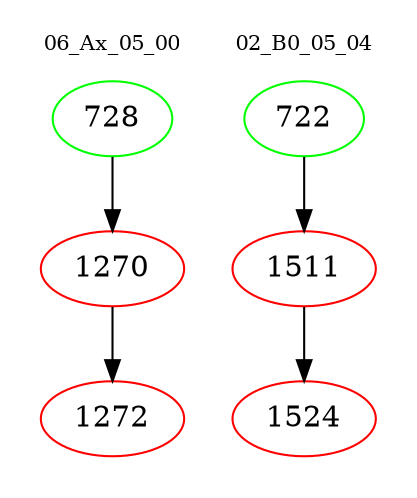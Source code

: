 digraph{
subgraph cluster_0 {
color = white
label = "06_Ax_05_00";
fontsize=10;
T0_728 [label="728", color="green"]
T0_728 -> T0_1270 [color="black"]
T0_1270 [label="1270", color="red"]
T0_1270 -> T0_1272 [color="black"]
T0_1272 [label="1272", color="red"]
}
subgraph cluster_1 {
color = white
label = "02_B0_05_04";
fontsize=10;
T1_722 [label="722", color="green"]
T1_722 -> T1_1511 [color="black"]
T1_1511 [label="1511", color="red"]
T1_1511 -> T1_1524 [color="black"]
T1_1524 [label="1524", color="red"]
}
}
